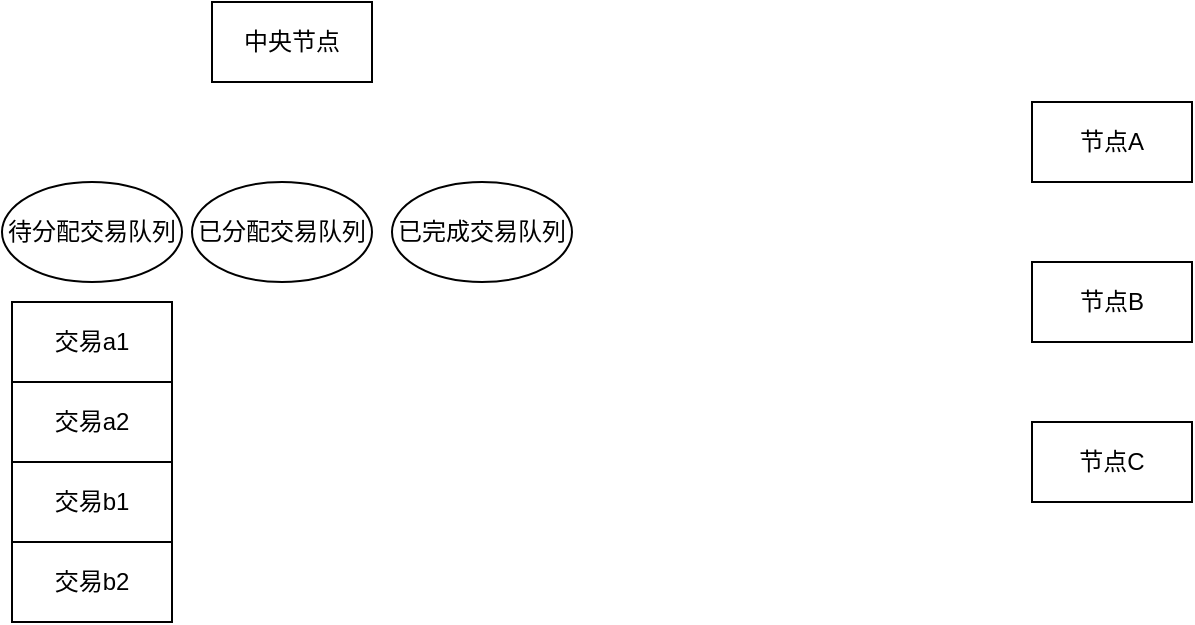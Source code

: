 <mxfile version="12.2.4" pages="5"><diagram id="kYFCGcjudf6GDicCW3xs" name="Page-1"><mxGraphModel dx="1133" dy="885" grid="1" gridSize="10" guides="1" tooltips="1" connect="1" arrows="1" fold="1" page="1" pageScale="1" pageWidth="850" pageHeight="1100" math="0" shadow="0"><root><mxCell id="0"/><mxCell id="1" parent="0"/><mxCell id="2" value="中央节点" style="rounded=0;whiteSpace=wrap;html=1;" parent="1" vertex="1"><mxGeometry x="120" y="40" width="80" height="40" as="geometry"/></mxCell><mxCell id="3" value="节点A" style="rounded=0;whiteSpace=wrap;html=1;" parent="1" vertex="1"><mxGeometry x="530" y="90" width="80" height="40" as="geometry"/></mxCell><mxCell id="4" value="节点B" style="rounded=0;whiteSpace=wrap;html=1;" parent="1" vertex="1"><mxGeometry x="530" y="170" width="80" height="40" as="geometry"/></mxCell><mxCell id="5" value="节点C" style="rounded=0;whiteSpace=wrap;html=1;" parent="1" vertex="1"><mxGeometry x="530" y="250" width="80" height="40" as="geometry"/></mxCell><mxCell id="8" value="交易a1" style="rounded=0;whiteSpace=wrap;html=1;" parent="1" vertex="1"><mxGeometry x="20" y="190" width="80" height="40" as="geometry"/></mxCell><mxCell id="9" value="交易a2" style="rounded=0;whiteSpace=wrap;html=1;" parent="1" vertex="1"><mxGeometry x="20" y="230" width="80" height="40" as="geometry"/></mxCell><mxCell id="10" value="交易b1" style="rounded=0;whiteSpace=wrap;html=1;" parent="1" vertex="1"><mxGeometry x="20" y="270" width="80" height="40" as="geometry"/></mxCell><mxCell id="11" value="交易b2" style="rounded=0;whiteSpace=wrap;html=1;" parent="1" vertex="1"><mxGeometry x="20" y="310" width="80" height="40" as="geometry"/></mxCell><mxCell id="12" value="待分配交易队列" style="ellipse;whiteSpace=wrap;html=1;" parent="1" vertex="1"><mxGeometry x="15" y="130" width="90" height="50" as="geometry"/></mxCell><mxCell id="13" value="已分配交易队列" style="ellipse;whiteSpace=wrap;html=1;" parent="1" vertex="1"><mxGeometry x="110" y="130" width="90" height="50" as="geometry"/></mxCell><mxCell id="14" value="已完成交易队列" style="ellipse;whiteSpace=wrap;html=1;" parent="1" vertex="1"><mxGeometry x="210" y="130" width="90" height="50" as="geometry"/></mxCell></root></mxGraphModel></diagram><diagram id="QLS8GZdCJ9I3QTM5vUO7" name="Page-2"><mxGraphModel dx="1133" dy="885" grid="1" gridSize="10" guides="1" tooltips="1" connect="1" arrows="1" fold="1" page="1" pageScale="1" pageWidth="850" pageHeight="1100" math="0" shadow="0"><root><mxCell id="TkNwwuYHUy9A9jPsLGJf-0"/><mxCell id="TkNwwuYHUy9A9jPsLGJf-1" parent="TkNwwuYHUy9A9jPsLGJf-0"/><mxCell id="nOAYhznVQg5bmQQikbVV-0" value="中央节点" style="rounded=0;whiteSpace=wrap;html=1;" parent="TkNwwuYHUy9A9jPsLGJf-1" vertex="1"><mxGeometry x="120" y="40" width="80" height="40" as="geometry"/></mxCell><mxCell id="nOAYhznVQg5bmQQikbVV-1" value="节点A" style="rounded=0;whiteSpace=wrap;html=1;" parent="TkNwwuYHUy9A9jPsLGJf-1" vertex="1"><mxGeometry x="530" y="90" width="80" height="40" as="geometry"/></mxCell><mxCell id="nOAYhznVQg5bmQQikbVV-2" value="节点B" style="rounded=0;whiteSpace=wrap;html=1;" parent="TkNwwuYHUy9A9jPsLGJf-1" vertex="1"><mxGeometry x="530" y="170" width="80" height="40" as="geometry"/></mxCell><mxCell id="nOAYhznVQg5bmQQikbVV-3" value="节点C" style="rounded=0;whiteSpace=wrap;html=1;" parent="TkNwwuYHUy9A9jPsLGJf-1" vertex="1"><mxGeometry x="530" y="250" width="80" height="40" as="geometry"/></mxCell><mxCell id="nOAYhznVQg5bmQQikbVV-4" value="交易a1 &amp;gt; A&lt;br&gt;preId = Id_i" style="rounded=0;whiteSpace=wrap;html=1;" parent="TkNwwuYHUy9A9jPsLGJf-1" vertex="1"><mxGeometry x="115" y="190" width="80" height="40" as="geometry"/></mxCell><mxCell id="nOAYhznVQg5bmQQikbVV-5" value="交易a2 &amp;gt; A&lt;br&gt;preId = Id_i" style="rounded=0;whiteSpace=wrap;html=1;" parent="TkNwwuYHUy9A9jPsLGJf-1" vertex="1"><mxGeometry x="115" y="230" width="80" height="40" as="geometry"/></mxCell><mxCell id="nOAYhznVQg5bmQQikbVV-6" value="交易b1 &amp;gt; B&lt;br&gt;preId = id_i+1" style="rounded=0;whiteSpace=wrap;html=1;" parent="TkNwwuYHUy9A9jPsLGJf-1" vertex="1"><mxGeometry x="115" y="270" width="80" height="40" as="geometry"/></mxCell><mxCell id="nOAYhznVQg5bmQQikbVV-7" value="交易b2 &amp;gt; B&lt;br&gt;preId = id_i+1" style="rounded=0;whiteSpace=wrap;html=1;" parent="TkNwwuYHUy9A9jPsLGJf-1" vertex="1"><mxGeometry x="115" y="310" width="80" height="40" as="geometry"/></mxCell><mxCell id="nOAYhznVQg5bmQQikbVV-8" value="待分配交易队列" style="ellipse;whiteSpace=wrap;html=1;" parent="TkNwwuYHUy9A9jPsLGJf-1" vertex="1"><mxGeometry x="15" y="130" width="90" height="50" as="geometry"/></mxCell><mxCell id="nOAYhznVQg5bmQQikbVV-9" value="已分配交易队列" style="ellipse;whiteSpace=wrap;html=1;" parent="TkNwwuYHUy9A9jPsLGJf-1" vertex="1"><mxGeometry x="110" y="130" width="90" height="50" as="geometry"/></mxCell><mxCell id="nOAYhznVQg5bmQQikbVV-10" value="已完成交易队列" style="ellipse;whiteSpace=wrap;html=1;" parent="TkNwwuYHUy9A9jPsLGJf-1" vertex="1"><mxGeometry x="210" y="130" width="90" height="50" as="geometry"/></mxCell></root></mxGraphModel></diagram><diagram id="5v2DgtzcaxJnerX5T01c" name="Page-3"><mxGraphModel dx="1133" dy="885" grid="1" gridSize="10" guides="1" tooltips="1" connect="1" arrows="1" fold="1" page="1" pageScale="1" pageWidth="850" pageHeight="1100" math="0" shadow="0"><root><mxCell id="oYEADFSQsqjPs2blCETN-0"/><mxCell id="oYEADFSQsqjPs2blCETN-1" parent="oYEADFSQsqjPs2blCETN-0"/><mxCell id="YMAj4LIrfn473kAnyqtR-1" value="节点A" style="rounded=0;whiteSpace=wrap;html=1;" parent="oYEADFSQsqjPs2blCETN-1" vertex="1"><mxGeometry x="115" y="50" width="80" height="40" as="geometry"/></mxCell><mxCell id="YMAj4LIrfn473kAnyqtR-2" value="节点B" style="rounded=0;whiteSpace=wrap;html=1;" parent="oYEADFSQsqjPs2blCETN-1" vertex="1"><mxGeometry x="430" y="50" width="80" height="40" as="geometry"/></mxCell><mxCell id="YMAj4LIrfn473kAnyqtR-8" value="待分配交易队列" style="ellipse;whiteSpace=wrap;html=1;" parent="oYEADFSQsqjPs2blCETN-1" vertex="1"><mxGeometry x="15" y="130" width="90" height="50" as="geometry"/></mxCell><mxCell id="YMAj4LIrfn473kAnyqtR-9" value="已分配交易队列" style="ellipse;whiteSpace=wrap;html=1;" parent="oYEADFSQsqjPs2blCETN-1" vertex="1"><mxGeometry x="110" y="130" width="90" height="50" as="geometry"/></mxCell><mxCell id="YMAj4LIrfn473kAnyqtR-10" value="已完成交易队列" style="ellipse;whiteSpace=wrap;html=1;" parent="oYEADFSQsqjPs2blCETN-1" vertex="1"><mxGeometry x="210" y="130" width="90" height="50" as="geometry"/></mxCell><mxCell id="YMAj4LIrfn473kAnyqtR-15" value="待分配交易队列" style="ellipse;whiteSpace=wrap;html=1;" parent="oYEADFSQsqjPs2blCETN-1" vertex="1"><mxGeometry x="350" y="130" width="90" height="50" as="geometry"/></mxCell><mxCell id="YMAj4LIrfn473kAnyqtR-16" value="已分配交易队列" style="ellipse;whiteSpace=wrap;html=1;" parent="oYEADFSQsqjPs2blCETN-1" vertex="1"><mxGeometry x="445" y="130" width="90" height="50" as="geometry"/></mxCell><mxCell id="YMAj4LIrfn473kAnyqtR-17" value="已完成交易队列" style="ellipse;whiteSpace=wrap;html=1;" parent="oYEADFSQsqjPs2blCETN-1" vertex="1"><mxGeometry x="545" y="130" width="90" height="50" as="geometry"/></mxCell><mxCell id="h1xfcjYFKCO2gw9V79N4-0" value="" style="shape=flexArrow;endArrow=classic;html=1;" parent="oYEADFSQsqjPs2blCETN-1" edge="1"><mxGeometry width="50" height="50" relative="1" as="geometry"><mxPoint x="150" y="360" as="sourcePoint"/><mxPoint x="150" y="430" as="targetPoint"/><Array as="points"><mxPoint x="150" y="390"/></Array></mxGeometry></mxCell><mxCell id="h1xfcjYFKCO2gw9V79N4-1" value="区块 i+1&lt;br&gt;id = id_i+1&lt;br&gt;preId = id_i&lt;br&gt;miner = A&lt;br&gt;交易：a1,a2" style="rounded=0;whiteSpace=wrap;html=1;" parent="oYEADFSQsqjPs2blCETN-1" vertex="1"><mxGeometry x="95" y="440" width="125" height="80" as="geometry"/></mxCell><mxCell id="8mASNCowfnk5kIJUjO1j-0" value="交易a1 &amp;gt; A&lt;br&gt;preId = Id_i" style="rounded=0;whiteSpace=wrap;html=1;" vertex="1" parent="oYEADFSQsqjPs2blCETN-1"><mxGeometry x="115" y="200" width="80" height="40" as="geometry"/></mxCell><mxCell id="8mASNCowfnk5kIJUjO1j-1" value="交易a2 &amp;gt; A&lt;br&gt;preId = Id_i" style="rounded=0;whiteSpace=wrap;html=1;" vertex="1" parent="oYEADFSQsqjPs2blCETN-1"><mxGeometry x="115" y="240" width="80" height="40" as="geometry"/></mxCell><mxCell id="8mASNCowfnk5kIJUjO1j-2" value="交易b1 &amp;gt; B&lt;br&gt;preId = id_i+1" style="rounded=0;whiteSpace=wrap;html=1;" vertex="1" parent="oYEADFSQsqjPs2blCETN-1"><mxGeometry x="115" y="280" width="80" height="40" as="geometry"/></mxCell><mxCell id="8mASNCowfnk5kIJUjO1j-3" value="交易b2 &amp;gt; B&lt;br&gt;preId = id_i+1" style="rounded=0;whiteSpace=wrap;html=1;" vertex="1" parent="oYEADFSQsqjPs2blCETN-1"><mxGeometry x="115" y="320" width="80" height="40" as="geometry"/></mxCell><mxCell id="8mASNCowfnk5kIJUjO1j-4" value="" style="shape=flexArrow;endArrow=classic;html=1;" edge="1" parent="oYEADFSQsqjPs2blCETN-1"><mxGeometry width="50" height="50" relative="1" as="geometry"><mxPoint x="487" y="360" as="sourcePoint"/><mxPoint x="487" y="430" as="targetPoint"/><Array as="points"><mxPoint x="487" y="390"/></Array></mxGeometry></mxCell><mxCell id="8mASNCowfnk5kIJUjO1j-5" value="区块 i+2&lt;br&gt;id = id_i+2&lt;br&gt;preId = id_i+1&lt;br&gt;miner = B&lt;br&gt;交易：b1,b2" style="rounded=0;whiteSpace=wrap;html=1;" vertex="1" parent="oYEADFSQsqjPs2blCETN-1"><mxGeometry x="425" y="440" width="125" height="80" as="geometry"/></mxCell><mxCell id="8mASNCowfnk5kIJUjO1j-6" value="交易a1 &amp;gt; A&lt;br&gt;preId = Id_i" style="rounded=0;whiteSpace=wrap;html=1;" vertex="1" parent="oYEADFSQsqjPs2blCETN-1"><mxGeometry x="445" y="190" width="80" height="40" as="geometry"/></mxCell><mxCell id="8mASNCowfnk5kIJUjO1j-7" value="交易a2 &amp;gt; A&lt;br&gt;preId = Id_i" style="rounded=0;whiteSpace=wrap;html=1;" vertex="1" parent="oYEADFSQsqjPs2blCETN-1"><mxGeometry x="445" y="230" width="80" height="40" as="geometry"/></mxCell><mxCell id="8mASNCowfnk5kIJUjO1j-8" value="交易b1 &amp;gt; B&lt;br&gt;preId = id_i+1" style="rounded=0;whiteSpace=wrap;html=1;" vertex="1" parent="oYEADFSQsqjPs2blCETN-1"><mxGeometry x="445" y="270" width="80" height="40" as="geometry"/></mxCell><mxCell id="8mASNCowfnk5kIJUjO1j-9" value="交易b2 &amp;gt; B&lt;br&gt;preId = id_i+1" style="rounded=0;whiteSpace=wrap;html=1;" vertex="1" parent="oYEADFSQsqjPs2blCETN-1"><mxGeometry x="445" y="310" width="80" height="40" as="geometry"/></mxCell></root></mxGraphModel></diagram><diagram id="qrgpQsUfxs7Dy0-LAKIP" name="Page-4"><mxGraphModel dx="1133" dy="885" grid="1" gridSize="10" guides="1" tooltips="1" connect="1" arrows="1" fold="1" page="1" pageScale="1" pageWidth="850" pageHeight="1100" math="0" shadow="0"><root><mxCell id="fiz8nVSf6q7eVjPDQD3Z-0"/><mxCell id="fiz8nVSf6q7eVjPDQD3Z-1" parent="fiz8nVSf6q7eVjPDQD3Z-0"/><mxCell id="fiz8nVSf6q7eVjPDQD3Z-2" value="节点C" style="rounded=0;whiteSpace=wrap;html=1;" parent="fiz8nVSf6q7eVjPDQD3Z-1" vertex="1"><mxGeometry x="115" y="60" width="80" height="40" as="geometry"/></mxCell><mxCell id="fiz8nVSf6q7eVjPDQD3Z-4" value="待分配交易队列" style="ellipse;whiteSpace=wrap;html=1;" parent="fiz8nVSf6q7eVjPDQD3Z-1" vertex="1"><mxGeometry x="15" y="130" width="90" height="50" as="geometry"/></mxCell><mxCell id="fiz8nVSf6q7eVjPDQD3Z-5" value="已分配交易队列" style="ellipse;whiteSpace=wrap;html=1;" parent="fiz8nVSf6q7eVjPDQD3Z-1" vertex="1"><mxGeometry x="110" y="130" width="90" height="50" as="geometry"/></mxCell><mxCell id="fiz8nVSf6q7eVjPDQD3Z-6" value="已完成交易队列" style="ellipse;whiteSpace=wrap;html=1;" parent="fiz8nVSf6q7eVjPDQD3Z-1" vertex="1"><mxGeometry x="210" y="130" width="90" height="50" as="geometry"/></mxCell><mxCell id="fiz8nVSf6q7eVjPDQD3Z-11" value="区块 i+1&lt;br&gt;id = id_i+1&lt;br&gt;preId = id_i&lt;br&gt;miner = A&lt;br&gt;交易：a1,a2" style="rounded=0;whiteSpace=wrap;html=1;" parent="fiz8nVSf6q7eVjPDQD3Z-1" vertex="1"><mxGeometry x="370" y="160" width="125" height="80" as="geometry"/></mxCell><mxCell id="fiz8nVSf6q7eVjPDQD3Z-12" value="交易a1 &amp;gt; A&lt;br&gt;preId = Id_i" style="rounded=0;whiteSpace=wrap;html=1;" parent="fiz8nVSf6q7eVjPDQD3Z-1" vertex="1"><mxGeometry x="115" y="200" width="80" height="40" as="geometry"/></mxCell><mxCell id="fiz8nVSf6q7eVjPDQD3Z-13" value="交易a2 &amp;gt; A&lt;br&gt;preId = Id_i" style="rounded=0;whiteSpace=wrap;html=1;" parent="fiz8nVSf6q7eVjPDQD3Z-1" vertex="1"><mxGeometry x="115" y="240" width="80" height="40" as="geometry"/></mxCell><mxCell id="fiz8nVSf6q7eVjPDQD3Z-14" value="交易b1 &amp;gt; B&lt;br&gt;preId = id_i+1" style="rounded=0;whiteSpace=wrap;html=1;" parent="fiz8nVSf6q7eVjPDQD3Z-1" vertex="1"><mxGeometry x="115" y="280" width="80" height="40" as="geometry"/></mxCell><mxCell id="fiz8nVSf6q7eVjPDQD3Z-15" value="交易b2 &amp;gt; B&lt;br&gt;preId = id_i+1" style="rounded=0;whiteSpace=wrap;html=1;" parent="fiz8nVSf6q7eVjPDQD3Z-1" vertex="1"><mxGeometry x="115" y="320" width="80" height="40" as="geometry"/></mxCell><mxCell id="fiz8nVSf6q7eVjPDQD3Z-17" value="区块 i+2&lt;br&gt;id = id_i+2&lt;br&gt;preId = id_i+1&lt;br&gt;miner = B&lt;br&gt;交易：b1,b2" style="rounded=0;whiteSpace=wrap;html=1;" parent="fiz8nVSf6q7eVjPDQD3Z-1" vertex="1"><mxGeometry x="530" y="170" width="125" height="80" as="geometry"/></mxCell><mxCell id="8EorYaMjnUfBrbIQQmDM-0" value="" style="endArrow=classic;html=1;entryX=0;entryY=0.75;entryDx=0;entryDy=0;" parent="fiz8nVSf6q7eVjPDQD3Z-1" target="fiz8nVSf6q7eVjPDQD3Z-11" edge="1"><mxGeometry width="50" height="50" relative="1" as="geometry"><mxPoint x="200" y="220" as="sourcePoint"/><mxPoint x="340" y="230" as="targetPoint"/></mxGeometry></mxCell><mxCell id="8EorYaMjnUfBrbIQQmDM-1" value="" style="endArrow=classic;html=1;entryX=0;entryY=0.875;entryDx=0;entryDy=0;entryPerimeter=0;" parent="fiz8nVSf6q7eVjPDQD3Z-1" target="fiz8nVSf6q7eVjPDQD3Z-11" edge="1"><mxGeometry width="50" height="50" relative="1" as="geometry"><mxPoint x="200" y="260" as="sourcePoint"/><mxPoint x="300" y="240" as="targetPoint"/></mxGeometry></mxCell><mxCell id="8EorYaMjnUfBrbIQQmDM-2" value="区块 i" style="rounded=0;whiteSpace=wrap;html=1;" parent="fiz8nVSf6q7eVjPDQD3Z-1" vertex="1"><mxGeometry x="300" y="40" width="70" height="40" as="geometry"/></mxCell><mxCell id="8EorYaMjnUfBrbIQQmDM-3" value="" style="endArrow=classic;html=1;exitX=0.5;exitY=0;exitDx=0;exitDy=0;" parent="fiz8nVSf6q7eVjPDQD3Z-1" source="fiz8nVSf6q7eVjPDQD3Z-11" edge="1"><mxGeometry width="50" height="50" relative="1" as="geometry"><mxPoint x="440" y="150" as="sourcePoint"/><mxPoint x="430" y="80" as="targetPoint"/></mxGeometry></mxCell><mxCell id="8EorYaMjnUfBrbIQQmDM-4" value="" style="endArrow=classic;html=1;exitX=1;exitY=0.5;exitDx=0;exitDy=0;" parent="fiz8nVSf6q7eVjPDQD3Z-1" source="8EorYaMjnUfBrbIQQmDM-2" edge="1"><mxGeometry width="50" height="50" relative="1" as="geometry"><mxPoint x="375" y="80" as="sourcePoint"/><mxPoint x="400" y="60" as="targetPoint"/></mxGeometry></mxCell><mxCell id="8EorYaMjnUfBrbIQQmDM-5" value="" style="endArrow=none;dashed=1;html=1;" parent="fiz8nVSf6q7eVjPDQD3Z-1" edge="1"><mxGeometry width="50" height="50" relative="1" as="geometry"><mxPoint x="400" y="80" as="sourcePoint"/><mxPoint x="480" y="80" as="targetPoint"/></mxGeometry></mxCell><mxCell id="8EorYaMjnUfBrbIQQmDM-6" value="" style="endArrow=none;dashed=1;html=1;" parent="fiz8nVSf6q7eVjPDQD3Z-1" edge="1"><mxGeometry width="50" height="50" relative="1" as="geometry"><mxPoint x="400" y="39" as="sourcePoint"/><mxPoint x="480" y="39" as="targetPoint"/></mxGeometry></mxCell><mxCell id="8EorYaMjnUfBrbIQQmDM-7" value="" style="endArrow=none;dashed=1;html=1;" parent="fiz8nVSf6q7eVjPDQD3Z-1" edge="1"><mxGeometry width="50" height="50" relative="1" as="geometry"><mxPoint x="520" y="79" as="sourcePoint"/><mxPoint x="600" y="79" as="targetPoint"/></mxGeometry></mxCell><mxCell id="8EorYaMjnUfBrbIQQmDM-8" value="" style="endArrow=none;dashed=1;html=1;" parent="fiz8nVSf6q7eVjPDQD3Z-1" edge="1"><mxGeometry width="50" height="50" relative="1" as="geometry"><mxPoint x="520" y="39.5" as="sourcePoint"/><mxPoint x="600" y="39.5" as="targetPoint"/></mxGeometry></mxCell><mxCell id="8EorYaMjnUfBrbIQQmDM-9" value="" style="endArrow=none;dashed=1;html=1;" parent="fiz8nVSf6q7eVjPDQD3Z-1" edge="1"><mxGeometry width="50" height="50" relative="1" as="geometry"><mxPoint x="480" y="40" as="sourcePoint"/><mxPoint x="480" y="80" as="targetPoint"/></mxGeometry></mxCell><mxCell id="8EorYaMjnUfBrbIQQmDM-10" value="" style="endArrow=none;dashed=1;html=1;" parent="fiz8nVSf6q7eVjPDQD3Z-1" edge="1"><mxGeometry width="50" height="50" relative="1" as="geometry"><mxPoint x="400" y="40" as="sourcePoint"/><mxPoint x="400" y="80" as="targetPoint"/></mxGeometry></mxCell><mxCell id="8EorYaMjnUfBrbIQQmDM-11" value="" style="endArrow=none;dashed=1;html=1;" parent="fiz8nVSf6q7eVjPDQD3Z-1" edge="1"><mxGeometry width="50" height="50" relative="1" as="geometry"><mxPoint x="520" y="40" as="sourcePoint"/><mxPoint x="520" y="80" as="targetPoint"/></mxGeometry></mxCell><mxCell id="8EorYaMjnUfBrbIQQmDM-12" value="" style="endArrow=none;dashed=1;html=1;" parent="fiz8nVSf6q7eVjPDQD3Z-1" edge="1"><mxGeometry width="50" height="50" relative="1" as="geometry"><mxPoint x="600" y="40" as="sourcePoint"/><mxPoint x="600" y="80" as="targetPoint"/></mxGeometry></mxCell><mxCell id="8EorYaMjnUfBrbIQQmDM-13" value="" style="endArrow=classic;html=1;exitX=1;exitY=0.5;exitDx=0;exitDy=0;" parent="fiz8nVSf6q7eVjPDQD3Z-1" edge="1"><mxGeometry width="50" height="50" relative="1" as="geometry"><mxPoint x="485" y="59" as="sourcePoint"/><mxPoint x="515" y="59" as="targetPoint"/></mxGeometry></mxCell><mxCell id="8EorYaMjnUfBrbIQQmDM-14" value="" style="endArrow=classic;html=1;exitX=0.5;exitY=0;exitDx=0;exitDy=0;" parent="fiz8nVSf6q7eVjPDQD3Z-1" source="fiz8nVSf6q7eVjPDQD3Z-17" edge="1"><mxGeometry width="50" height="50" relative="1" as="geometry"><mxPoint x="590" y="160" as="sourcePoint"/><mxPoint x="560" y="80" as="targetPoint"/></mxGeometry></mxCell><mxCell id="8EorYaMjnUfBrbIQQmDM-15" value="" style="endArrow=classic;html=1;entryX=0;entryY=0.888;entryDx=0;entryDy=0;entryPerimeter=0;" parent="fiz8nVSf6q7eVjPDQD3Z-1" target="fiz8nVSf6q7eVjPDQD3Z-17" edge="1"><mxGeometry width="50" height="50" relative="1" as="geometry"><mxPoint x="200" y="300" as="sourcePoint"/><mxPoint x="520" y="270" as="targetPoint"/></mxGeometry></mxCell><mxCell id="8EorYaMjnUfBrbIQQmDM-16" value="" style="endArrow=classic;html=1;entryX=0.016;entryY=1.063;entryDx=0;entryDy=0;entryPerimeter=0;exitX=1;exitY=0.5;exitDx=0;exitDy=0;" parent="fiz8nVSf6q7eVjPDQD3Z-1" source="fiz8nVSf6q7eVjPDQD3Z-15" target="fiz8nVSf6q7eVjPDQD3Z-17" edge="1"><mxGeometry width="50" height="50" relative="1" as="geometry"><mxPoint x="200" y="339" as="sourcePoint"/><mxPoint x="530" y="280.04" as="targetPoint"/></mxGeometry></mxCell><mxCell id="8EorYaMjnUfBrbIQQmDM-17" value="" style="endArrow=classic;html=1;entryX=0;entryY=0.5;entryDx=0;entryDy=0;" parent="fiz8nVSf6q7eVjPDQD3Z-1" target="8EorYaMjnUfBrbIQQmDM-2" edge="1"><mxGeometry width="50" height="50" relative="1" as="geometry"><mxPoint x="250" y="60" as="sourcePoint"/><mxPoint x="280" y="30" as="targetPoint"/></mxGeometry></mxCell><mxCell id="8EorYaMjnUfBrbIQQmDM-18" value="区块链" style="text;html=1;strokeColor=none;fillColor=none;align=center;verticalAlign=middle;whiteSpace=wrap;rounded=0;" parent="fiz8nVSf6q7eVjPDQD3Z-1" vertex="1"><mxGeometry x="230" y="30" width="60" height="30" as="geometry"/></mxCell></root></mxGraphModel></diagram><diagram id="bF7CWwj6fMGqUtVDgtNZ" name="Page-5"><mxGraphModel dx="1133" dy="885" grid="1" gridSize="10" guides="1" tooltips="1" connect="1" arrows="1" fold="1" page="1" pageScale="1" pageWidth="850" pageHeight="1100" math="0" shadow="0"><root><mxCell id="ZPIeRY3cBAvBkG6KoIU4-0"/><mxCell id="ZPIeRY3cBAvBkG6KoIU4-1" parent="ZPIeRY3cBAvBkG6KoIU4-0"/><mxCell id="TQ2_YYL6dVul4J2Hy1fo-0" value="中央节点" style="rounded=0;whiteSpace=wrap;html=1;" vertex="1" parent="ZPIeRY3cBAvBkG6KoIU4-1"><mxGeometry x="145" y="110" width="80" height="40" as="geometry"/></mxCell><mxCell id="TQ2_YYL6dVul4J2Hy1fo-1" value="交易a1 &amp;gt; A&lt;br&gt;preId = Id_i" style="rounded=0;whiteSpace=wrap;html=1;" vertex="1" parent="ZPIeRY3cBAvBkG6KoIU4-1"><mxGeometry x="240" y="260" width="80" height="40" as="geometry"/></mxCell><mxCell id="TQ2_YYL6dVul4J2Hy1fo-2" value="交易a2 &amp;gt; A&lt;br&gt;preId = Id_i" style="rounded=0;whiteSpace=wrap;html=1;" vertex="1" parent="ZPIeRY3cBAvBkG6KoIU4-1"><mxGeometry x="240" y="300" width="80" height="40" as="geometry"/></mxCell><mxCell id="TQ2_YYL6dVul4J2Hy1fo-3" value="交易b1 &amp;gt; B&lt;br&gt;preId = id_i+1" style="rounded=0;whiteSpace=wrap;html=1;" vertex="1" parent="ZPIeRY3cBAvBkG6KoIU4-1"><mxGeometry x="240" y="340" width="80" height="40" as="geometry"/></mxCell><mxCell id="TQ2_YYL6dVul4J2Hy1fo-4" value="交易b2 &amp;gt; B&lt;br&gt;preId = id_i+1" style="rounded=0;whiteSpace=wrap;html=1;" vertex="1" parent="ZPIeRY3cBAvBkG6KoIU4-1"><mxGeometry x="240" y="380" width="80" height="40" as="geometry"/></mxCell><mxCell id="TQ2_YYL6dVul4J2Hy1fo-5" value="待分配交易队列" style="ellipse;whiteSpace=wrap;html=1;" vertex="1" parent="ZPIeRY3cBAvBkG6KoIU4-1"><mxGeometry x="40" y="200" width="90" height="50" as="geometry"/></mxCell><mxCell id="TQ2_YYL6dVul4J2Hy1fo-6" value="已分配交易队列" style="ellipse;whiteSpace=wrap;html=1;" vertex="1" parent="ZPIeRY3cBAvBkG6KoIU4-1"><mxGeometry x="135" y="200" width="90" height="50" as="geometry"/></mxCell><mxCell id="TQ2_YYL6dVul4J2Hy1fo-7" value="已完成交易队列" style="ellipse;whiteSpace=wrap;html=1;" vertex="1" parent="ZPIeRY3cBAvBkG6KoIU4-1"><mxGeometry x="235" y="200" width="90" height="50" as="geometry"/></mxCell><mxCell id="oh9a4ln4VdyzB5xBPLu--0" value="区块 i&lt;br&gt;ack: 10k" style="rounded=0;whiteSpace=wrap;html=1;" vertex="1" parent="ZPIeRY3cBAvBkG6KoIU4-1"><mxGeometry x="320" y="94.5" width="70" height="40" as="geometry"/></mxCell><mxCell id="oh9a4ln4VdyzB5xBPLu--1" value="" style="endArrow=classic;html=1;exitX=1;exitY=0.5;exitDx=0;exitDy=0;" edge="1" parent="ZPIeRY3cBAvBkG6KoIU4-1" source="oh9a4ln4VdyzB5xBPLu--0"><mxGeometry width="50" height="50" relative="1" as="geometry"><mxPoint x="395" y="134.5" as="sourcePoint"/><mxPoint x="420" y="114.5" as="targetPoint"/></mxGeometry></mxCell><mxCell id="oh9a4ln4VdyzB5xBPLu--11" value="" style="endArrow=classic;html=1;entryX=0;entryY=0.5;entryDx=0;entryDy=0;" edge="1" parent="ZPIeRY3cBAvBkG6KoIU4-1" target="oh9a4ln4VdyzB5xBPLu--0"><mxGeometry width="50" height="50" relative="1" as="geometry"><mxPoint x="270" y="114.5" as="sourcePoint"/><mxPoint x="300" y="84.5" as="targetPoint"/></mxGeometry></mxCell><mxCell id="oh9a4ln4VdyzB5xBPLu--12" value="区块链" style="text;html=1;strokeColor=none;fillColor=none;align=center;verticalAlign=middle;whiteSpace=wrap;rounded=0;" vertex="1" parent="ZPIeRY3cBAvBkG6KoIU4-1"><mxGeometry x="250" y="84.5" width="60" height="30" as="geometry"/></mxCell><mxCell id="oh9a4ln4VdyzB5xBPLu--13" value="区块 i+1&lt;br&gt;ack:10k" style="rounded=0;whiteSpace=wrap;html=1;" vertex="1" parent="ZPIeRY3cBAvBkG6KoIU4-1"><mxGeometry x="420" y="94.5" width="70" height="40" as="geometry"/></mxCell><mxCell id="oh9a4ln4VdyzB5xBPLu--14" value="区块 i+2&lt;br&gt;ack:10k" style="rounded=0;whiteSpace=wrap;html=1;" vertex="1" parent="ZPIeRY3cBAvBkG6KoIU4-1"><mxGeometry x="520" y="94.5" width="70" height="40" as="geometry"/></mxCell><mxCell id="oh9a4ln4VdyzB5xBPLu--15" value="" style="endArrow=classic;html=1;exitX=1;exitY=0.5;exitDx=0;exitDy=0;" edge="1" parent="ZPIeRY3cBAvBkG6KoIU4-1"><mxGeometry width="50" height="50" relative="1" as="geometry"><mxPoint x="490" y="114.5" as="sourcePoint"/><mxPoint x="520" y="114.5" as="targetPoint"/></mxGeometry></mxCell><mxCell id="oh9a4ln4VdyzB5xBPLu--17" value="" style="endArrow=classic;html=1;exitX=1;exitY=0.5;exitDx=0;exitDy=0;" edge="1" parent="ZPIeRY3cBAvBkG6KoIU4-1"><mxGeometry width="50" height="50" relative="1" as="geometry"><mxPoint x="590" y="113.5" as="sourcePoint"/><mxPoint x="620" y="113.5" as="targetPoint"/></mxGeometry></mxCell></root></mxGraphModel></diagram></mxfile>